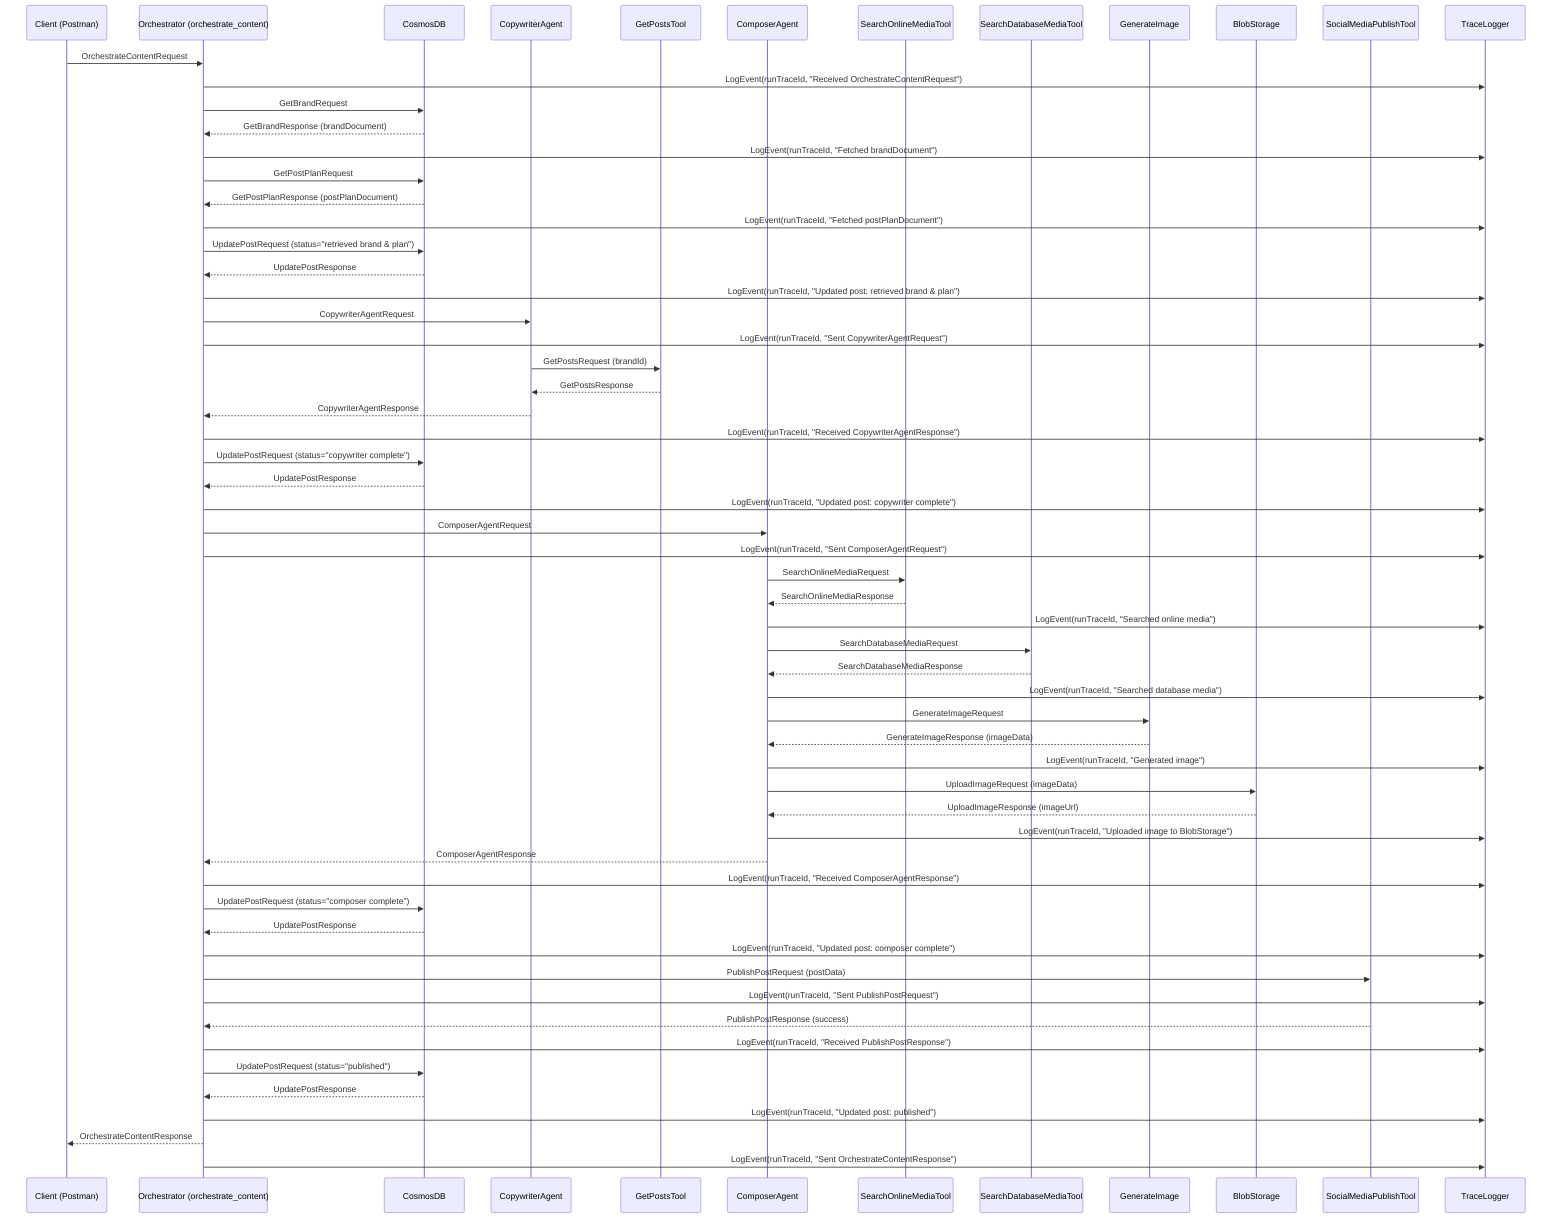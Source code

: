 ---
id: 16629962-bb60-4718-ad83-7da6c0705c9e
---

sequenceDiagram
	participant Client as Client (Postman)
	participant Orchestrator as Orchestrator (orchestrate_content)
	participant CosmosDB as CosmosDB
	participant CopywriterAgent as CopywriterAgent
	participant GetPostsTool as GetPostsTool
	participant ComposerAgent as ComposerAgent
	participant SearchOnlineMediaTool as SearchOnlineMediaTool
	participant SearchDatabaseMediaTool as SearchDatabaseMediaTool
	participant GenerateImage as GenerateImage
	participant BlobStorage as BlobStorage
	participant SocialMediaPublishTool as SocialMediaPublishTool
	participant TraceLogger as TraceLogger


	Client->>Orchestrator: OrchestrateContentRequest
	Orchestrator->>TraceLogger: LogEvent(runTraceId, "Received OrchestrateContentRequest")
	Orchestrator->>CosmosDB: GetBrandRequest
	CosmosDB-->>Orchestrator: GetBrandResponse (brandDocument)
	Orchestrator->>TraceLogger: LogEvent(runTraceId, "Fetched brandDocument")
	Orchestrator->>CosmosDB: GetPostPlanRequest
	CosmosDB-->>Orchestrator: GetPostPlanResponse (postPlanDocument)
	Orchestrator->>TraceLogger: LogEvent(runTraceId, "Fetched postPlanDocument")
	Orchestrator->>CosmosDB: UpdatePostRequest (status="retrieved brand & plan")
	CosmosDB-->>Orchestrator: UpdatePostResponse
	Orchestrator->>TraceLogger: LogEvent(runTraceId, "Updated post: retrieved brand & plan")
	Orchestrator->>CopywriterAgent: CopywriterAgentRequest
	Orchestrator->>TraceLogger: LogEvent(runTraceId, "Sent CopywriterAgentRequest")
	CopywriterAgent->>GetPostsTool: GetPostsRequest (brandId)
	GetPostsTool-->>CopywriterAgent: GetPostsResponse
	CopywriterAgent-->>Orchestrator: CopywriterAgentResponse
	Orchestrator->>TraceLogger: LogEvent(runTraceId, "Received CopywriterAgentResponse")
	Orchestrator->>CosmosDB: UpdatePostRequest (status="copywriter complete")
	CosmosDB-->>Orchestrator: UpdatePostResponse
	Orchestrator->>TraceLogger: LogEvent(runTraceId, "Updated post: copywriter complete")
	Orchestrator->>ComposerAgent: ComposerAgentRequest
	Orchestrator->>TraceLogger: LogEvent(runTraceId, "Sent ComposerAgentRequest")
	ComposerAgent->>SearchOnlineMediaTool: SearchOnlineMediaRequest
	SearchOnlineMediaTool-->>ComposerAgent: SearchOnlineMediaResponse
	ComposerAgent->>TraceLogger: LogEvent(runTraceId, "Searched online media")
	ComposerAgent->>SearchDatabaseMediaTool: SearchDatabaseMediaRequest
	SearchDatabaseMediaTool-->>ComposerAgent: SearchDatabaseMediaResponse
	ComposerAgent->>TraceLogger: LogEvent(runTraceId, "Searched database media")
	ComposerAgent->>GenerateImage: GenerateImageRequest
	GenerateImage-->>ComposerAgent: GenerateImageResponse (imageData)
	ComposerAgent->>TraceLogger: LogEvent(runTraceId, "Generated image")
	ComposerAgent->>BlobStorage: UploadImageRequest (imageData)
	BlobStorage-->>ComposerAgent: UploadImageResponse (imageUrl)
	ComposerAgent->>TraceLogger: LogEvent(runTraceId, "Uploaded image to BlobStorage")
	ComposerAgent-->>Orchestrator: ComposerAgentResponse
	Orchestrator->>TraceLogger: LogEvent(runTraceId, "Received ComposerAgentResponse")
	Orchestrator->>CosmosDB: UpdatePostRequest (status="composer complete")
	CosmosDB-->>Orchestrator: UpdatePostResponse
	Orchestrator->>TraceLogger: LogEvent(runTraceId, "Updated post: composer complete")
	Orchestrator->>SocialMediaPublishTool: PublishPostRequest (postData)
	Orchestrator->>TraceLogger: LogEvent(runTraceId, "Sent PublishPostRequest")
	SocialMediaPublishTool-->>Orchestrator: PublishPostResponse (success)
	Orchestrator->>TraceLogger: LogEvent(runTraceId, "Received PublishPostResponse")
	Orchestrator->>CosmosDB: UpdatePostRequest (status="published")
	CosmosDB-->>Orchestrator: UpdatePostResponse
	Orchestrator->>TraceLogger: LogEvent(runTraceId, "Updated post: published")
	Orchestrator-->>Client: OrchestrateContentResponse
	Orchestrator->>TraceLogger: LogEvent(runTraceId, "Sent OrchestrateContentResponse")